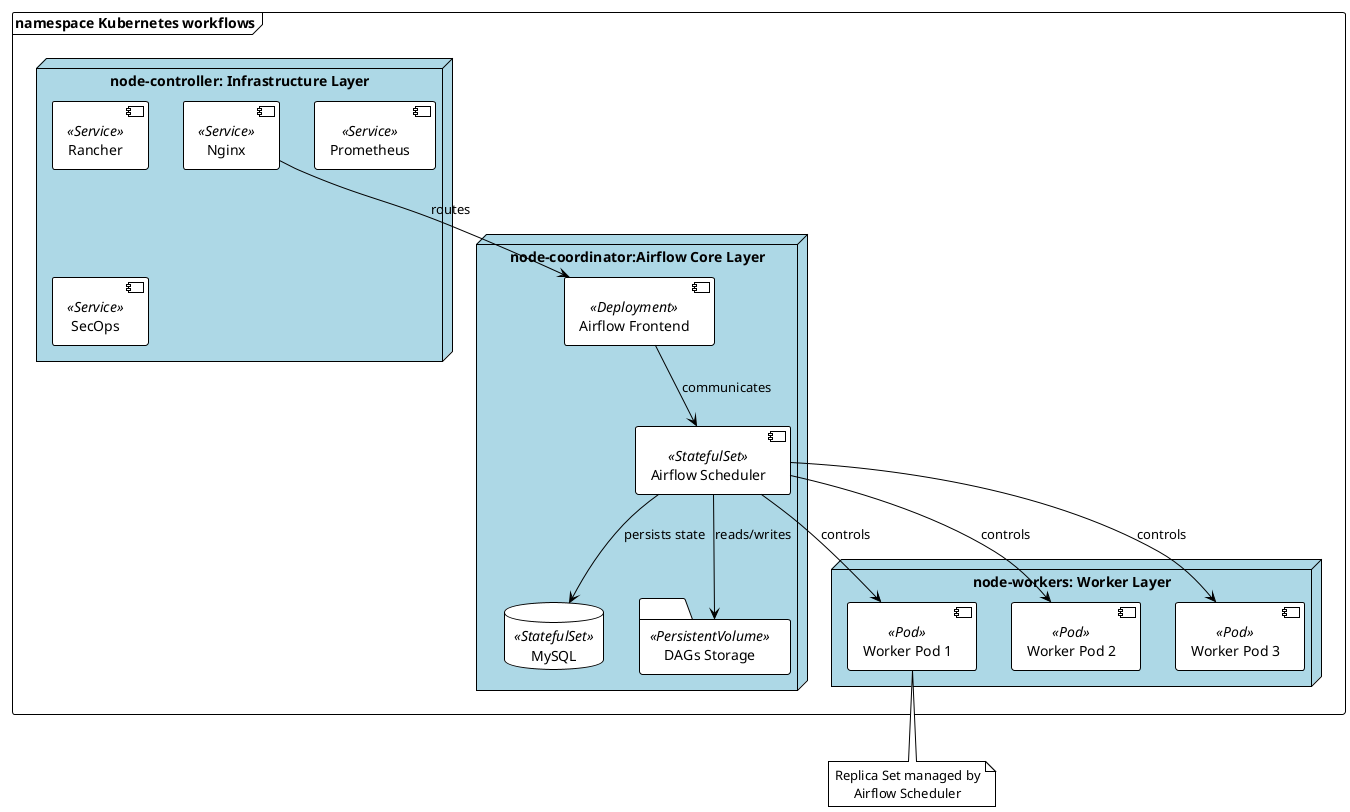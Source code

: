 @startuml Kubernetes Deployment Architecture
skinparam componentStyle uml2

' Styling
!theme plain
skinparam node {
    BackgroundColor lightblue
    BorderColor black
}

' Custom stereotypes
skinparam defaultTextAlignment center

frame "namespace Kubernetes workflows" {
    node "node-controller: Infrastructure Layer" {
        component "Nginx" as nginx <<Service>>
        component "Rancher" as rancher <<Service>>
        component "Prometheus" as prometheus <<Service>>
        component "SecOps" as secops <<Service>>
    }

    node "node-coordinator:Airflow Core Layer" {
        component "Airflow Frontend" as frontend <<Deployment>>
        component "Airflow Scheduler" as scheduler <<StatefulSet>>
        Database "MySQL" as mysql <<StatefulSet>>
        Folder "DAGs Storage" as dags <<PersistentVolume>>
    }

    node "node-workers: Worker Layer" {
        component "Worker Pod 1" as worker1 <<Pod>>
        component "Worker Pod 2" as worker2 <<Pod>>
        component "Worker Pod 3" as worker3 <<Pod>>
    }
}

' Core relationships only
nginx --> frontend : routes
frontend --> scheduler : communicates
scheduler --> mysql : persists state
scheduler --> dags : reads/writes
scheduler --> worker1 : controls
scheduler --> worker2 : controls
scheduler --> worker3 : controls

note bottom of worker1
  Replica Set managed by
  Airflow Scheduler
end note

@enduml
